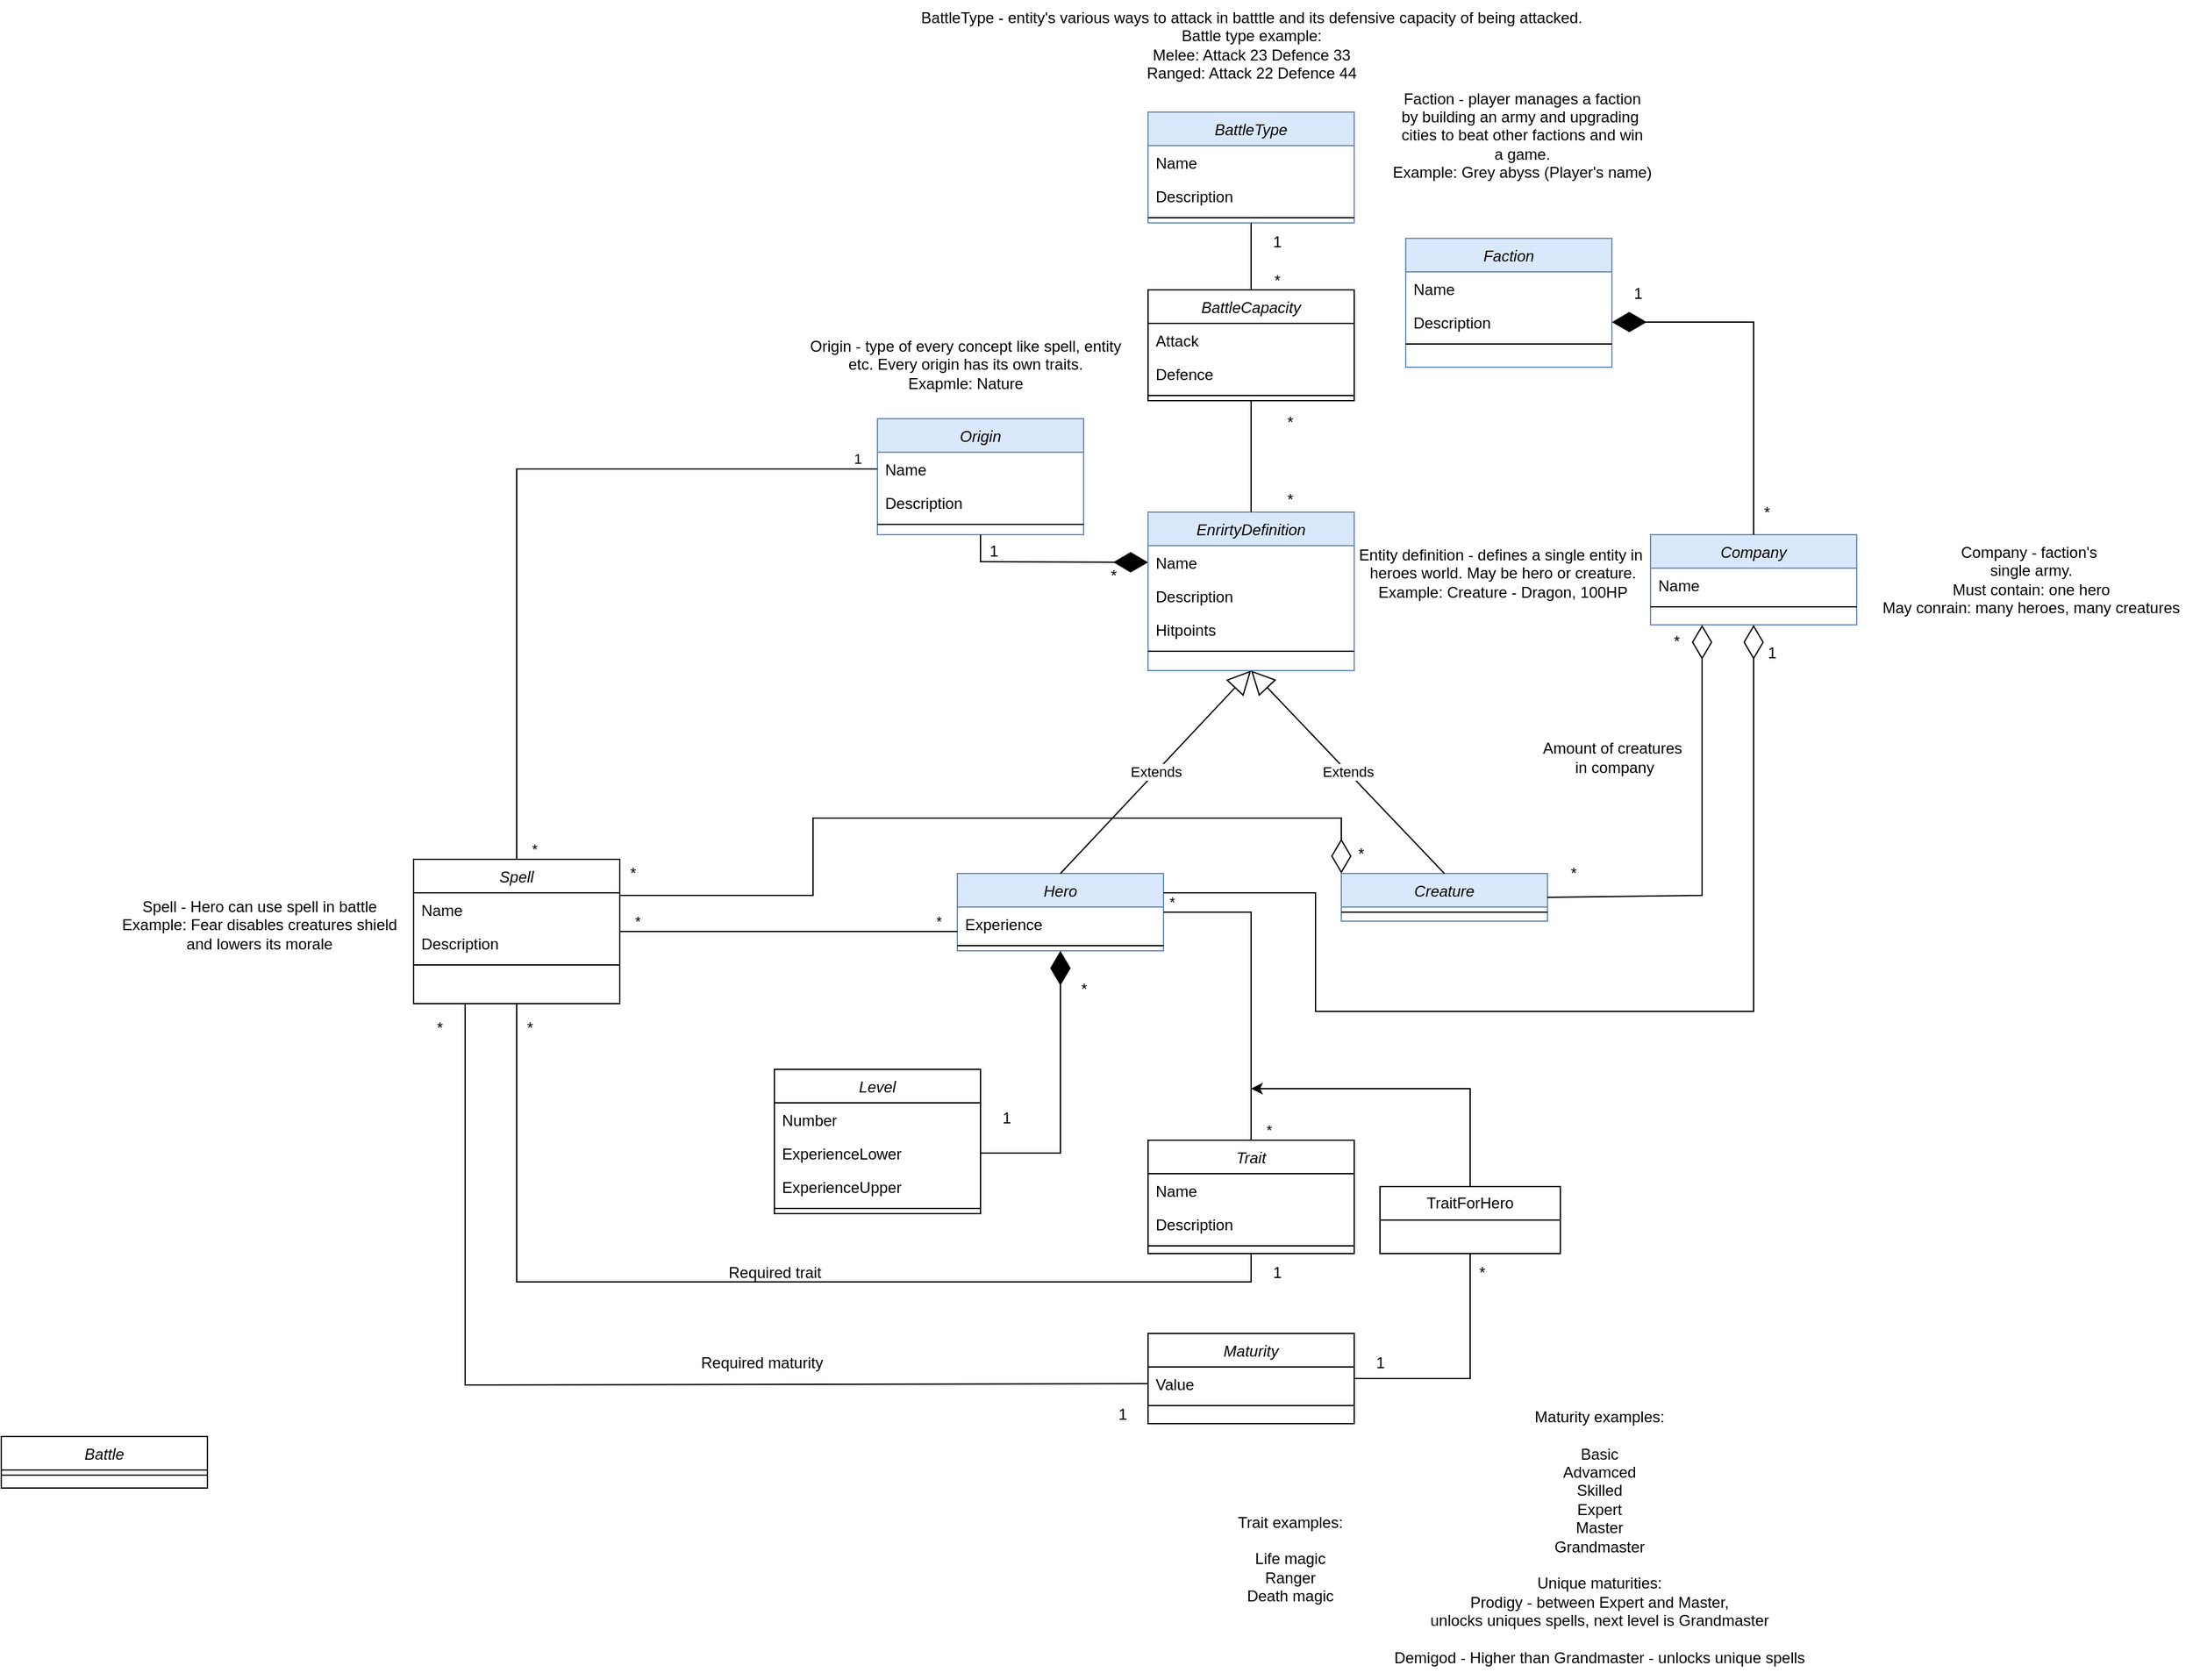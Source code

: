 <mxfile version="22.1.11" type="device">
  <diagram id="C5RBs43oDa-KdzZeNtuy" name="Page-1">
    <mxGraphModel dx="1863" dy="1775" grid="1" gridSize="10" guides="1" tooltips="1" connect="1" arrows="1" fold="1" page="1" pageScale="1" pageWidth="827" pageHeight="1169" math="0" shadow="0">
      <root>
        <mxCell id="WIyWlLk6GJQsqaUBKTNV-0" />
        <mxCell id="WIyWlLk6GJQsqaUBKTNV-1" parent="WIyWlLk6GJQsqaUBKTNV-0" />
        <mxCell id="zkfFHV4jXpPFQw0GAbJ--0" value="Hero" style="swimlane;fontStyle=2;align=center;verticalAlign=top;childLayout=stackLayout;horizontal=1;startSize=26;horizontalStack=0;resizeParent=1;resizeLast=0;collapsible=1;marginBottom=0;rounded=0;shadow=0;strokeWidth=1;fillColor=#dae8fc;strokeColor=#6c8ebf;" parent="WIyWlLk6GJQsqaUBKTNV-1" vertex="1">
          <mxGeometry x="-18" y="383" width="160" height="60" as="geometry">
            <mxRectangle x="230" y="140" width="160" height="26" as="alternateBounds" />
          </mxGeometry>
        </mxCell>
        <mxCell id="vecTZheeFBqY1uCL2uE2-42" value="Experience" style="text;align=left;verticalAlign=top;spacingLeft=4;spacingRight=4;overflow=hidden;rotatable=0;points=[[0,0.5],[1,0.5]];portConstraint=eastwest;" parent="zkfFHV4jXpPFQw0GAbJ--0" vertex="1">
          <mxGeometry y="26" width="160" height="26" as="geometry" />
        </mxCell>
        <mxCell id="zkfFHV4jXpPFQw0GAbJ--4" value="" style="line;html=1;strokeWidth=1;align=left;verticalAlign=middle;spacingTop=-1;spacingLeft=3;spacingRight=3;rotatable=0;labelPosition=right;points=[];portConstraint=eastwest;" parent="zkfFHV4jXpPFQw0GAbJ--0" vertex="1">
          <mxGeometry y="52" width="160" height="8" as="geometry" />
        </mxCell>
        <mxCell id="vecTZheeFBqY1uCL2uE2-2" value="Origin" style="swimlane;fontStyle=2;align=center;verticalAlign=top;childLayout=stackLayout;horizontal=1;startSize=26;horizontalStack=0;resizeParent=1;resizeLast=0;collapsible=1;marginBottom=0;rounded=0;shadow=0;strokeWidth=1;fillColor=#dae8fc;strokeColor=#6c8ebf;" parent="WIyWlLk6GJQsqaUBKTNV-1" vertex="1">
          <mxGeometry x="-80" y="30" width="160" height="90" as="geometry">
            <mxRectangle x="230" y="140" width="160" height="26" as="alternateBounds" />
          </mxGeometry>
        </mxCell>
        <mxCell id="vecTZheeFBqY1uCL2uE2-3" value="Name" style="text;align=left;verticalAlign=top;spacingLeft=4;spacingRight=4;overflow=hidden;rotatable=0;points=[[0,0.5],[1,0.5]];portConstraint=eastwest;" parent="vecTZheeFBqY1uCL2uE2-2" vertex="1">
          <mxGeometry y="26" width="160" height="26" as="geometry" />
        </mxCell>
        <mxCell id="vecTZheeFBqY1uCL2uE2-4" value="Description" style="text;align=left;verticalAlign=top;spacingLeft=4;spacingRight=4;overflow=hidden;rotatable=0;points=[[0,0.5],[1,0.5]];portConstraint=eastwest;rounded=0;shadow=0;html=0;" parent="vecTZheeFBqY1uCL2uE2-2" vertex="1">
          <mxGeometry y="52" width="160" height="26" as="geometry" />
        </mxCell>
        <mxCell id="vecTZheeFBqY1uCL2uE2-8" value="" style="line;html=1;strokeWidth=1;align=left;verticalAlign=middle;spacingTop=-1;spacingLeft=3;spacingRight=3;rotatable=0;labelPosition=right;points=[];portConstraint=eastwest;" parent="vecTZheeFBqY1uCL2uE2-2" vertex="1">
          <mxGeometry y="78" width="160" height="8" as="geometry" />
        </mxCell>
        <mxCell id="vecTZheeFBqY1uCL2uE2-9" value="" style="endArrow=diamondThin;endFill=1;endSize=24;html=1;rounded=0;exitX=0.5;exitY=1;exitDx=0;exitDy=0;entryX=0;entryY=0.5;entryDx=0;entryDy=0;" parent="WIyWlLk6GJQsqaUBKTNV-1" source="vecTZheeFBqY1uCL2uE2-2" target="vecTZheeFBqY1uCL2uE2-102" edge="1">
          <mxGeometry width="160" relative="1" as="geometry">
            <mxPoint x="330" y="350" as="sourcePoint" />
            <mxPoint x="70" y="141" as="targetPoint" />
            <Array as="points">
              <mxPoint y="141" />
            </Array>
          </mxGeometry>
        </mxCell>
        <mxCell id="vecTZheeFBqY1uCL2uE2-10" value="1" style="text;html=1;align=center;verticalAlign=middle;resizable=0;points=[];autosize=1;strokeColor=none;fillColor=none;" parent="WIyWlLk6GJQsqaUBKTNV-1" vertex="1">
          <mxGeometry x="-5" y="118" width="30" height="30" as="geometry" />
        </mxCell>
        <mxCell id="vecTZheeFBqY1uCL2uE2-11" value="*" style="text;html=1;align=center;verticalAlign=middle;resizable=0;points=[];autosize=1;strokeColor=none;fillColor=none;" parent="WIyWlLk6GJQsqaUBKTNV-1" vertex="1">
          <mxGeometry x="88" y="137" width="30" height="30" as="geometry" />
        </mxCell>
        <mxCell id="vecTZheeFBqY1uCL2uE2-19" value="Creature" style="swimlane;fontStyle=2;align=center;verticalAlign=top;childLayout=stackLayout;horizontal=1;startSize=26;horizontalStack=0;resizeParent=1;resizeLast=0;collapsible=1;marginBottom=0;rounded=0;shadow=0;strokeWidth=1;fillColor=#dae8fc;strokeColor=#6c8ebf;" parent="WIyWlLk6GJQsqaUBKTNV-1" vertex="1">
          <mxGeometry x="280" y="383" width="160" height="37" as="geometry">
            <mxRectangle x="230" y="140" width="160" height="26" as="alternateBounds" />
          </mxGeometry>
        </mxCell>
        <mxCell id="vecTZheeFBqY1uCL2uE2-20" value="" style="line;html=1;strokeWidth=1;align=left;verticalAlign=middle;spacingTop=-1;spacingLeft=3;spacingRight=3;rotatable=0;labelPosition=right;points=[];portConstraint=eastwest;" parent="vecTZheeFBqY1uCL2uE2-19" vertex="1">
          <mxGeometry y="26" width="160" height="8" as="geometry" />
        </mxCell>
        <mxCell id="vecTZheeFBqY1uCL2uE2-26" value="Spell" style="swimlane;fontStyle=2;align=center;verticalAlign=top;childLayout=stackLayout;horizontal=1;startSize=26;horizontalStack=0;resizeParent=1;resizeLast=0;collapsible=1;marginBottom=0;rounded=0;shadow=0;strokeWidth=1;" parent="WIyWlLk6GJQsqaUBKTNV-1" vertex="1">
          <mxGeometry x="-440" y="372" width="160" height="112" as="geometry">
            <mxRectangle x="230" y="140" width="160" height="26" as="alternateBounds" />
          </mxGeometry>
        </mxCell>
        <mxCell id="vecTZheeFBqY1uCL2uE2-27" value="Name" style="text;align=left;verticalAlign=top;spacingLeft=4;spacingRight=4;overflow=hidden;rotatable=0;points=[[0,0.5],[1,0.5]];portConstraint=eastwest;" parent="vecTZheeFBqY1uCL2uE2-26" vertex="1">
          <mxGeometry y="26" width="160" height="26" as="geometry" />
        </mxCell>
        <mxCell id="vecTZheeFBqY1uCL2uE2-28" value="Description" style="text;align=left;verticalAlign=top;spacingLeft=4;spacingRight=4;overflow=hidden;rotatable=0;points=[[0,0.5],[1,0.5]];portConstraint=eastwest;rounded=0;shadow=0;html=0;" parent="vecTZheeFBqY1uCL2uE2-26" vertex="1">
          <mxGeometry y="52" width="160" height="26" as="geometry" />
        </mxCell>
        <mxCell id="vecTZheeFBqY1uCL2uE2-29" value="" style="line;html=1;strokeWidth=1;align=left;verticalAlign=middle;spacingTop=-1;spacingLeft=3;spacingRight=3;rotatable=0;labelPosition=right;points=[];portConstraint=eastwest;" parent="vecTZheeFBqY1uCL2uE2-26" vertex="1">
          <mxGeometry y="78" width="160" height="8" as="geometry" />
        </mxCell>
        <mxCell id="vecTZheeFBqY1uCL2uE2-30" value="" style="endArrow=none;html=1;edgeStyle=orthogonalEdgeStyle;rounded=0;exitX=1;exitY=0.5;exitDx=0;exitDy=0;entryX=0;entryY=0.75;entryDx=0;entryDy=0;" parent="WIyWlLk6GJQsqaUBKTNV-1" source="vecTZheeFBqY1uCL2uE2-26" target="zkfFHV4jXpPFQw0GAbJ--0" edge="1">
          <mxGeometry relative="1" as="geometry">
            <mxPoint x="-70" y="380" as="sourcePoint" />
            <mxPoint x="90" y="380" as="targetPoint" />
          </mxGeometry>
        </mxCell>
        <mxCell id="vecTZheeFBqY1uCL2uE2-31" value="*" style="edgeLabel;resizable=0;html=1;align=left;verticalAlign=bottom;" parent="vecTZheeFBqY1uCL2uE2-30" connectable="0" vertex="1">
          <mxGeometry x="-1" relative="1" as="geometry">
            <mxPoint x="10" as="offset" />
          </mxGeometry>
        </mxCell>
        <mxCell id="vecTZheeFBqY1uCL2uE2-32" value="*" style="edgeLabel;resizable=0;html=1;align=right;verticalAlign=bottom;" parent="vecTZheeFBqY1uCL2uE2-30" connectable="0" vertex="1">
          <mxGeometry x="1" relative="1" as="geometry">
            <mxPoint x="-12" as="offset" />
          </mxGeometry>
        </mxCell>
        <mxCell id="vecTZheeFBqY1uCL2uE2-33" value="Level" style="swimlane;fontStyle=2;align=center;verticalAlign=top;childLayout=stackLayout;horizontal=1;startSize=26;horizontalStack=0;resizeParent=1;resizeLast=0;collapsible=1;marginBottom=0;rounded=0;shadow=0;strokeWidth=1;" parent="WIyWlLk6GJQsqaUBKTNV-1" vertex="1">
          <mxGeometry x="-160" y="535" width="160" height="112" as="geometry">
            <mxRectangle x="230" y="140" width="160" height="26" as="alternateBounds" />
          </mxGeometry>
        </mxCell>
        <mxCell id="vecTZheeFBqY1uCL2uE2-34" value="Number" style="text;align=left;verticalAlign=top;spacingLeft=4;spacingRight=4;overflow=hidden;rotatable=0;points=[[0,0.5],[1,0.5]];portConstraint=eastwest;" parent="vecTZheeFBqY1uCL2uE2-33" vertex="1">
          <mxGeometry y="26" width="160" height="26" as="geometry" />
        </mxCell>
        <mxCell id="vecTZheeFBqY1uCL2uE2-35" value="ExperienceLower" style="text;align=left;verticalAlign=top;spacingLeft=4;spacingRight=4;overflow=hidden;rotatable=0;points=[[0,0.5],[1,0.5]];portConstraint=eastwest;rounded=0;shadow=0;html=0;" parent="vecTZheeFBqY1uCL2uE2-33" vertex="1">
          <mxGeometry y="52" width="160" height="26" as="geometry" />
        </mxCell>
        <mxCell id="vecTZheeFBqY1uCL2uE2-44" value="ExperienceUpper" style="text;align=left;verticalAlign=top;spacingLeft=4;spacingRight=4;overflow=hidden;rotatable=0;points=[[0,0.5],[1,0.5]];portConstraint=eastwest;rounded=0;shadow=0;html=0;" parent="vecTZheeFBqY1uCL2uE2-33" vertex="1">
          <mxGeometry y="78" width="160" height="26" as="geometry" />
        </mxCell>
        <mxCell id="vecTZheeFBqY1uCL2uE2-36" value="" style="line;html=1;strokeWidth=1;align=left;verticalAlign=middle;spacingTop=-1;spacingLeft=3;spacingRight=3;rotatable=0;labelPosition=right;points=[];portConstraint=eastwest;" parent="vecTZheeFBqY1uCL2uE2-33" vertex="1">
          <mxGeometry y="104" width="160" height="8" as="geometry" />
        </mxCell>
        <mxCell id="vecTZheeFBqY1uCL2uE2-46" value="" style="endArrow=diamondThin;endFill=1;endSize=24;html=1;rounded=0;exitX=1;exitY=0.5;exitDx=0;exitDy=0;entryX=0.5;entryY=1;entryDx=0;entryDy=0;" parent="WIyWlLk6GJQsqaUBKTNV-1" source="vecTZheeFBqY1uCL2uE2-35" target="zkfFHV4jXpPFQw0GAbJ--0" edge="1">
          <mxGeometry width="160" relative="1" as="geometry">
            <mxPoint x="60" y="440" as="sourcePoint" />
            <mxPoint x="220" y="440" as="targetPoint" />
            <Array as="points">
              <mxPoint x="62" y="600" />
            </Array>
          </mxGeometry>
        </mxCell>
        <mxCell id="vecTZheeFBqY1uCL2uE2-47" value="1" style="text;html=1;align=center;verticalAlign=middle;resizable=0;points=[];autosize=1;strokeColor=none;fillColor=none;" parent="WIyWlLk6GJQsqaUBKTNV-1" vertex="1">
          <mxGeometry x="5" y="558" width="30" height="30" as="geometry" />
        </mxCell>
        <mxCell id="vecTZheeFBqY1uCL2uE2-48" value="*" style="text;html=1;align=center;verticalAlign=middle;resizable=0;points=[];autosize=1;strokeColor=none;fillColor=none;" parent="WIyWlLk6GJQsqaUBKTNV-1" vertex="1">
          <mxGeometry x="65" y="458" width="30" height="30" as="geometry" />
        </mxCell>
        <mxCell id="vecTZheeFBqY1uCL2uE2-49" value="Trait" style="swimlane;fontStyle=2;align=center;verticalAlign=top;childLayout=stackLayout;horizontal=1;startSize=26;horizontalStack=0;resizeParent=1;resizeLast=0;collapsible=1;marginBottom=0;rounded=0;shadow=0;strokeWidth=1;" parent="WIyWlLk6GJQsqaUBKTNV-1" vertex="1">
          <mxGeometry x="130" y="590" width="160" height="88" as="geometry">
            <mxRectangle x="230" y="140" width="160" height="26" as="alternateBounds" />
          </mxGeometry>
        </mxCell>
        <mxCell id="vecTZheeFBqY1uCL2uE2-50" value="Name" style="text;align=left;verticalAlign=top;spacingLeft=4;spacingRight=4;overflow=hidden;rotatable=0;points=[[0,0.5],[1,0.5]];portConstraint=eastwest;" parent="vecTZheeFBqY1uCL2uE2-49" vertex="1">
          <mxGeometry y="26" width="160" height="26" as="geometry" />
        </mxCell>
        <mxCell id="vecTZheeFBqY1uCL2uE2-51" value="Description" style="text;align=left;verticalAlign=top;spacingLeft=4;spacingRight=4;overflow=hidden;rotatable=0;points=[[0,0.5],[1,0.5]];portConstraint=eastwest;rounded=0;shadow=0;html=0;" parent="vecTZheeFBqY1uCL2uE2-49" vertex="1">
          <mxGeometry y="52" width="160" height="26" as="geometry" />
        </mxCell>
        <mxCell id="vecTZheeFBqY1uCL2uE2-52" value="" style="line;html=1;strokeWidth=1;align=left;verticalAlign=middle;spacingTop=-1;spacingLeft=3;spacingRight=3;rotatable=0;labelPosition=right;points=[];portConstraint=eastwest;" parent="vecTZheeFBqY1uCL2uE2-49" vertex="1">
          <mxGeometry y="78" width="160" height="8" as="geometry" />
        </mxCell>
        <mxCell id="vecTZheeFBqY1uCL2uE2-53" value="" style="endArrow=none;html=1;edgeStyle=orthogonalEdgeStyle;rounded=0;exitX=0.5;exitY=0;exitDx=0;exitDy=0;entryX=1;entryY=0.5;entryDx=0;entryDy=0;" parent="WIyWlLk6GJQsqaUBKTNV-1" source="vecTZheeFBqY1uCL2uE2-49" target="zkfFHV4jXpPFQw0GAbJ--0" edge="1">
          <mxGeometry relative="1" as="geometry">
            <mxPoint x="-270" y="427" as="sourcePoint" />
            <mxPoint x="-8" y="435" as="targetPoint" />
          </mxGeometry>
        </mxCell>
        <mxCell id="vecTZheeFBqY1uCL2uE2-54" value="*" style="edgeLabel;resizable=0;html=1;align=left;verticalAlign=bottom;" parent="vecTZheeFBqY1uCL2uE2-53" connectable="0" vertex="1">
          <mxGeometry x="-1" relative="1" as="geometry">
            <mxPoint x="10" as="offset" />
          </mxGeometry>
        </mxCell>
        <mxCell id="vecTZheeFBqY1uCL2uE2-55" value="*" style="edgeLabel;resizable=0;html=1;align=right;verticalAlign=bottom;" parent="vecTZheeFBqY1uCL2uE2-53" connectable="0" vertex="1">
          <mxGeometry x="1" relative="1" as="geometry">
            <mxPoint x="9" as="offset" />
          </mxGeometry>
        </mxCell>
        <mxCell id="vecTZheeFBqY1uCL2uE2-60" style="edgeStyle=orthogonalEdgeStyle;rounded=0;orthogonalLoop=1;jettySize=auto;html=1;" parent="WIyWlLk6GJQsqaUBKTNV-1" source="vecTZheeFBqY1uCL2uE2-56" edge="1">
          <mxGeometry relative="1" as="geometry">
            <mxPoint x="210" y="550" as="targetPoint" />
            <Array as="points">
              <mxPoint x="380" y="550" />
              <mxPoint x="210" y="550" />
            </Array>
          </mxGeometry>
        </mxCell>
        <mxCell id="vecTZheeFBqY1uCL2uE2-56" value="TraitForHero" style="swimlane;fontStyle=0;childLayout=stackLayout;horizontal=1;startSize=26;fillColor=none;horizontalStack=0;resizeParent=1;resizeParentMax=0;resizeLast=0;collapsible=1;marginBottom=0;whiteSpace=wrap;html=1;" parent="WIyWlLk6GJQsqaUBKTNV-1" vertex="1">
          <mxGeometry x="310" y="626" width="140" height="52" as="geometry" />
        </mxCell>
        <mxCell id="vecTZheeFBqY1uCL2uE2-66" value="" style="endArrow=none;html=1;edgeStyle=orthogonalEdgeStyle;rounded=0;exitX=0.5;exitY=0;exitDx=0;exitDy=0;entryX=0;entryY=0.5;entryDx=0;entryDy=0;" parent="WIyWlLk6GJQsqaUBKTNV-1" source="vecTZheeFBqY1uCL2uE2-26" target="vecTZheeFBqY1uCL2uE2-3" edge="1">
          <mxGeometry relative="1" as="geometry">
            <mxPoint x="-270" y="427" as="sourcePoint" />
            <mxPoint x="-8" y="427" as="targetPoint" />
          </mxGeometry>
        </mxCell>
        <mxCell id="vecTZheeFBqY1uCL2uE2-67" value="*" style="edgeLabel;resizable=0;html=1;align=left;verticalAlign=bottom;" parent="vecTZheeFBqY1uCL2uE2-66" connectable="0" vertex="1">
          <mxGeometry x="-1" relative="1" as="geometry">
            <mxPoint x="10" as="offset" />
          </mxGeometry>
        </mxCell>
        <mxCell id="vecTZheeFBqY1uCL2uE2-68" value="1" style="edgeLabel;resizable=0;html=1;align=right;verticalAlign=bottom;" parent="vecTZheeFBqY1uCL2uE2-66" connectable="0" vertex="1">
          <mxGeometry x="1" relative="1" as="geometry">
            <mxPoint x="-12" as="offset" />
          </mxGeometry>
        </mxCell>
        <mxCell id="vecTZheeFBqY1uCL2uE2-69" value="Battle" style="swimlane;fontStyle=2;align=center;verticalAlign=top;childLayout=stackLayout;horizontal=1;startSize=26;horizontalStack=0;resizeParent=1;resizeLast=0;collapsible=1;marginBottom=0;rounded=0;shadow=0;strokeWidth=1;" parent="WIyWlLk6GJQsqaUBKTNV-1" vertex="1">
          <mxGeometry x="-760" y="820" width="160" height="40" as="geometry">
            <mxRectangle x="230" y="140" width="160" height="26" as="alternateBounds" />
          </mxGeometry>
        </mxCell>
        <mxCell id="vecTZheeFBqY1uCL2uE2-75" value="" style="line;html=1;strokeWidth=1;align=left;verticalAlign=middle;spacingTop=-1;spacingLeft=3;spacingRight=3;rotatable=0;labelPosition=right;points=[];portConstraint=eastwest;" parent="vecTZheeFBqY1uCL2uE2-69" vertex="1">
          <mxGeometry y="26" width="160" height="8" as="geometry" />
        </mxCell>
        <mxCell id="vecTZheeFBqY1uCL2uE2-76" value="Company" style="swimlane;fontStyle=2;align=center;verticalAlign=top;childLayout=stackLayout;horizontal=1;startSize=26;horizontalStack=0;resizeParent=1;resizeLast=0;collapsible=1;marginBottom=0;rounded=0;shadow=0;strokeWidth=1;fillColor=#dae8fc;strokeColor=#6c8ebf;" parent="WIyWlLk6GJQsqaUBKTNV-1" vertex="1">
          <mxGeometry x="520" y="120" width="160" height="70" as="geometry">
            <mxRectangle x="230" y="140" width="160" height="26" as="alternateBounds" />
          </mxGeometry>
        </mxCell>
        <mxCell id="vecTZheeFBqY1uCL2uE2-77" value="Name" style="text;align=left;verticalAlign=top;spacingLeft=4;spacingRight=4;overflow=hidden;rotatable=0;points=[[0,0.5],[1,0.5]];portConstraint=eastwest;" parent="vecTZheeFBqY1uCL2uE2-76" vertex="1">
          <mxGeometry y="26" width="160" height="26" as="geometry" />
        </mxCell>
        <mxCell id="vecTZheeFBqY1uCL2uE2-82" value="" style="line;html=1;strokeWidth=1;align=left;verticalAlign=middle;spacingTop=-1;spacingLeft=3;spacingRight=3;rotatable=0;labelPosition=right;points=[];portConstraint=eastwest;" parent="vecTZheeFBqY1uCL2uE2-76" vertex="1">
          <mxGeometry y="52" width="160" height="8" as="geometry" />
        </mxCell>
        <mxCell id="vecTZheeFBqY1uCL2uE2-84" value="Faction" style="swimlane;fontStyle=2;align=center;verticalAlign=top;childLayout=stackLayout;horizontal=1;startSize=26;horizontalStack=0;resizeParent=1;resizeLast=0;collapsible=1;marginBottom=0;rounded=0;shadow=0;strokeWidth=1;fillColor=#dae8fc;strokeColor=#6c8ebf;" parent="WIyWlLk6GJQsqaUBKTNV-1" vertex="1">
          <mxGeometry x="330" y="-110" width="160" height="100" as="geometry">
            <mxRectangle x="230" y="140" width="160" height="26" as="alternateBounds" />
          </mxGeometry>
        </mxCell>
        <mxCell id="vecTZheeFBqY1uCL2uE2-85" value="Name" style="text;align=left;verticalAlign=top;spacingLeft=4;spacingRight=4;overflow=hidden;rotatable=0;points=[[0,0.5],[1,0.5]];portConstraint=eastwest;" parent="vecTZheeFBqY1uCL2uE2-84" vertex="1">
          <mxGeometry y="26" width="160" height="26" as="geometry" />
        </mxCell>
        <mxCell id="vecTZheeFBqY1uCL2uE2-86" value="Description" style="text;align=left;verticalAlign=top;spacingLeft=4;spacingRight=4;overflow=hidden;rotatable=0;points=[[0,0.5],[1,0.5]];portConstraint=eastwest;rounded=0;shadow=0;html=0;" parent="vecTZheeFBqY1uCL2uE2-84" vertex="1">
          <mxGeometry y="52" width="160" height="26" as="geometry" />
        </mxCell>
        <mxCell id="vecTZheeFBqY1uCL2uE2-90" value="" style="line;html=1;strokeWidth=1;align=left;verticalAlign=middle;spacingTop=-1;spacingLeft=3;spacingRight=3;rotatable=0;labelPosition=right;points=[];portConstraint=eastwest;" parent="vecTZheeFBqY1uCL2uE2-84" vertex="1">
          <mxGeometry y="78" width="160" height="8" as="geometry" />
        </mxCell>
        <mxCell id="vecTZheeFBqY1uCL2uE2-91" value="" style="endArrow=diamondThin;endFill=1;endSize=24;html=1;rounded=0;entryX=1;entryY=0.5;entryDx=0;entryDy=0;exitX=0.5;exitY=0;exitDx=0;exitDy=0;" parent="WIyWlLk6GJQsqaUBKTNV-1" source="vecTZheeFBqY1uCL2uE2-76" target="vecTZheeFBqY1uCL2uE2-86" edge="1">
          <mxGeometry width="160" relative="1" as="geometry">
            <mxPoint x="60" y="150" as="sourcePoint" />
            <mxPoint x="220" y="150" as="targetPoint" />
            <Array as="points">
              <mxPoint x="600" y="-45" />
            </Array>
          </mxGeometry>
        </mxCell>
        <mxCell id="vecTZheeFBqY1uCL2uE2-92" value="1" style="text;html=1;align=center;verticalAlign=middle;resizable=0;points=[];autosize=1;strokeColor=none;fillColor=none;" parent="WIyWlLk6GJQsqaUBKTNV-1" vertex="1">
          <mxGeometry x="495" y="-82" width="30" height="30" as="geometry" />
        </mxCell>
        <mxCell id="vecTZheeFBqY1uCL2uE2-93" value="*" style="text;html=1;align=center;verticalAlign=middle;resizable=0;points=[];autosize=1;strokeColor=none;fillColor=none;" parent="WIyWlLk6GJQsqaUBKTNV-1" vertex="1">
          <mxGeometry x="595" y="88" width="30" height="30" as="geometry" />
        </mxCell>
        <mxCell id="vecTZheeFBqY1uCL2uE2-101" value="EnrirtyDefinition" style="swimlane;fontStyle=2;align=center;verticalAlign=top;childLayout=stackLayout;horizontal=1;startSize=26;horizontalStack=0;resizeParent=1;resizeLast=0;collapsible=1;marginBottom=0;rounded=0;shadow=0;strokeWidth=1;fillColor=#dae8fc;strokeColor=#6c8ebf;" parent="WIyWlLk6GJQsqaUBKTNV-1" vertex="1">
          <mxGeometry x="130" y="102.5" width="160" height="123" as="geometry">
            <mxRectangle x="230" y="140" width="160" height="26" as="alternateBounds" />
          </mxGeometry>
        </mxCell>
        <mxCell id="vecTZheeFBqY1uCL2uE2-102" value="Name" style="text;align=left;verticalAlign=top;spacingLeft=4;spacingRight=4;overflow=hidden;rotatable=0;points=[[0,0.5],[1,0.5]];portConstraint=eastwest;" parent="vecTZheeFBqY1uCL2uE2-101" vertex="1">
          <mxGeometry y="26" width="160" height="26" as="geometry" />
        </mxCell>
        <mxCell id="vecTZheeFBqY1uCL2uE2-103" value="Description" style="text;align=left;verticalAlign=top;spacingLeft=4;spacingRight=4;overflow=hidden;rotatable=0;points=[[0,0.5],[1,0.5]];portConstraint=eastwest;rounded=0;shadow=0;html=0;" parent="vecTZheeFBqY1uCL2uE2-101" vertex="1">
          <mxGeometry y="52" width="160" height="26" as="geometry" />
        </mxCell>
        <mxCell id="vecTZheeFBqY1uCL2uE2-104" value="Hitpoints" style="text;align=left;verticalAlign=top;spacingLeft=4;spacingRight=4;overflow=hidden;rotatable=0;points=[[0,0.5],[1,0.5]];portConstraint=eastwest;rounded=0;shadow=0;html=0;" parent="vecTZheeFBqY1uCL2uE2-101" vertex="1">
          <mxGeometry y="78" width="160" height="26" as="geometry" />
        </mxCell>
        <mxCell id="vecTZheeFBqY1uCL2uE2-107" value="" style="line;html=1;strokeWidth=1;align=left;verticalAlign=middle;spacingTop=-1;spacingLeft=3;spacingRight=3;rotatable=0;labelPosition=right;points=[];portConstraint=eastwest;" parent="vecTZheeFBqY1uCL2uE2-101" vertex="1">
          <mxGeometry y="104" width="160" height="8" as="geometry" />
        </mxCell>
        <mxCell id="AzMFOaTOhY5_pkKIo_Hp-3" value="" style="endArrow=none;html=1;rounded=0;exitX=0.5;exitY=1;exitDx=0;exitDy=0;entryX=0.5;entryY=1;entryDx=0;entryDy=0;" parent="WIyWlLk6GJQsqaUBKTNV-1" source="vecTZheeFBqY1uCL2uE2-26" target="vecTZheeFBqY1uCL2uE2-49" edge="1">
          <mxGeometry width="50" height="50" relative="1" as="geometry">
            <mxPoint x="-150" y="640" as="sourcePoint" />
            <mxPoint x="-100" y="590" as="targetPoint" />
            <Array as="points">
              <mxPoint x="-360" y="700" />
              <mxPoint x="210" y="700" />
            </Array>
          </mxGeometry>
        </mxCell>
        <mxCell id="AzMFOaTOhY5_pkKIo_Hp-4" value="*" style="text;html=1;align=center;verticalAlign=middle;resizable=0;points=[];autosize=1;strokeColor=none;fillColor=none;" parent="WIyWlLk6GJQsqaUBKTNV-1" vertex="1">
          <mxGeometry x="-365" y="488" width="30" height="30" as="geometry" />
        </mxCell>
        <mxCell id="AzMFOaTOhY5_pkKIo_Hp-5" value="1" style="text;html=1;align=center;verticalAlign=middle;resizable=0;points=[];autosize=1;strokeColor=none;fillColor=none;" parent="WIyWlLk6GJQsqaUBKTNV-1" vertex="1">
          <mxGeometry x="215" y="678" width="30" height="30" as="geometry" />
        </mxCell>
        <mxCell id="AzMFOaTOhY5_pkKIo_Hp-6" value="Required trait" style="text;html=1;align=center;verticalAlign=middle;resizable=0;points=[];autosize=1;strokeColor=none;fillColor=none;" parent="WIyWlLk6GJQsqaUBKTNV-1" vertex="1">
          <mxGeometry x="-210" y="678" width="100" height="30" as="geometry" />
        </mxCell>
        <mxCell id="AzMFOaTOhY5_pkKIo_Hp-11" value="Maturity" style="swimlane;fontStyle=2;align=center;verticalAlign=top;childLayout=stackLayout;horizontal=1;startSize=26;horizontalStack=0;resizeParent=1;resizeLast=0;collapsible=1;marginBottom=0;rounded=0;shadow=0;strokeWidth=1;" parent="WIyWlLk6GJQsqaUBKTNV-1" vertex="1">
          <mxGeometry x="130" y="740" width="160" height="70" as="geometry">
            <mxRectangle x="230" y="140" width="160" height="26" as="alternateBounds" />
          </mxGeometry>
        </mxCell>
        <mxCell id="AzMFOaTOhY5_pkKIo_Hp-12" value="Value" style="text;align=left;verticalAlign=top;spacingLeft=4;spacingRight=4;overflow=hidden;rotatable=0;points=[[0,0.5],[1,0.5]];portConstraint=eastwest;" parent="AzMFOaTOhY5_pkKIo_Hp-11" vertex="1">
          <mxGeometry y="26" width="160" height="26" as="geometry" />
        </mxCell>
        <mxCell id="AzMFOaTOhY5_pkKIo_Hp-14" value="" style="line;html=1;strokeWidth=1;align=left;verticalAlign=middle;spacingTop=-1;spacingLeft=3;spacingRight=3;rotatable=0;labelPosition=right;points=[];portConstraint=eastwest;" parent="AzMFOaTOhY5_pkKIo_Hp-11" vertex="1">
          <mxGeometry y="52" width="160" height="8" as="geometry" />
        </mxCell>
        <mxCell id="AzMFOaTOhY5_pkKIo_Hp-15" value="" style="endArrow=none;html=1;rounded=0;exitX=0.25;exitY=1;exitDx=0;exitDy=0;entryX=0;entryY=0.5;entryDx=0;entryDy=0;" parent="WIyWlLk6GJQsqaUBKTNV-1" source="vecTZheeFBqY1uCL2uE2-26" target="AzMFOaTOhY5_pkKIo_Hp-12" edge="1">
          <mxGeometry width="50" height="50" relative="1" as="geometry">
            <mxPoint x="-350" y="494" as="sourcePoint" />
            <mxPoint x="220" y="688" as="targetPoint" />
            <Array as="points">
              <mxPoint x="-400" y="740" />
              <mxPoint x="-400" y="780" />
            </Array>
          </mxGeometry>
        </mxCell>
        <mxCell id="AzMFOaTOhY5_pkKIo_Hp-16" value="" style="endArrow=none;html=1;rounded=0;exitX=1;exitY=0.5;exitDx=0;exitDy=0;entryX=0.5;entryY=1;entryDx=0;entryDy=0;" parent="WIyWlLk6GJQsqaUBKTNV-1" source="AzMFOaTOhY5_pkKIo_Hp-11" target="vecTZheeFBqY1uCL2uE2-56" edge="1">
          <mxGeometry width="50" height="50" relative="1" as="geometry">
            <mxPoint x="-150" y="610" as="sourcePoint" />
            <mxPoint x="-100" y="560" as="targetPoint" />
            <Array as="points">
              <mxPoint x="380" y="775" />
            </Array>
          </mxGeometry>
        </mxCell>
        <mxCell id="AzMFOaTOhY5_pkKIo_Hp-17" value="*" style="text;html=1;align=center;verticalAlign=middle;resizable=0;points=[];autosize=1;strokeColor=none;fillColor=none;" parent="WIyWlLk6GJQsqaUBKTNV-1" vertex="1">
          <mxGeometry x="374" y="678" width="30" height="30" as="geometry" />
        </mxCell>
        <mxCell id="AzMFOaTOhY5_pkKIo_Hp-18" value="1" style="text;html=1;align=center;verticalAlign=middle;resizable=0;points=[];autosize=1;strokeColor=none;fillColor=none;" parent="WIyWlLk6GJQsqaUBKTNV-1" vertex="1">
          <mxGeometry x="295" y="748" width="30" height="30" as="geometry" />
        </mxCell>
        <mxCell id="AzMFOaTOhY5_pkKIo_Hp-19" value="*" style="text;html=1;align=center;verticalAlign=middle;resizable=0;points=[];autosize=1;strokeColor=none;fillColor=none;" parent="WIyWlLk6GJQsqaUBKTNV-1" vertex="1">
          <mxGeometry x="-435" y="488" width="30" height="30" as="geometry" />
        </mxCell>
        <mxCell id="AzMFOaTOhY5_pkKIo_Hp-20" value="1" style="text;html=1;align=center;verticalAlign=middle;resizable=0;points=[];autosize=1;strokeColor=none;fillColor=none;" parent="WIyWlLk6GJQsqaUBKTNV-1" vertex="1">
          <mxGeometry x="95" y="788" width="30" height="30" as="geometry" />
        </mxCell>
        <mxCell id="AzMFOaTOhY5_pkKIo_Hp-21" value="Required maturity" style="text;html=1;align=center;verticalAlign=middle;resizable=0;points=[];autosize=1;strokeColor=none;fillColor=none;" parent="WIyWlLk6GJQsqaUBKTNV-1" vertex="1">
          <mxGeometry x="-230" y="748" width="120" height="30" as="geometry" />
        </mxCell>
        <mxCell id="AzMFOaTOhY5_pkKIo_Hp-22" value="BattleCapacity" style="swimlane;fontStyle=2;align=center;verticalAlign=top;childLayout=stackLayout;horizontal=1;startSize=26;horizontalStack=0;resizeParent=1;resizeLast=0;collapsible=1;marginBottom=0;rounded=0;shadow=0;strokeWidth=1;" parent="WIyWlLk6GJQsqaUBKTNV-1" vertex="1">
          <mxGeometry x="130" y="-70" width="160" height="86" as="geometry">
            <mxRectangle x="230" y="140" width="160" height="26" as="alternateBounds" />
          </mxGeometry>
        </mxCell>
        <mxCell id="vecTZheeFBqY1uCL2uE2-105" value="Attack" style="text;align=left;verticalAlign=top;spacingLeft=4;spacingRight=4;overflow=hidden;rotatable=0;points=[[0,0.5],[1,0.5]];portConstraint=eastwest;rounded=0;shadow=0;html=0;" parent="AzMFOaTOhY5_pkKIo_Hp-22" vertex="1">
          <mxGeometry y="26" width="160" height="26" as="geometry" />
        </mxCell>
        <mxCell id="vecTZheeFBqY1uCL2uE2-106" value="Defence" style="text;align=left;verticalAlign=top;spacingLeft=4;spacingRight=4;overflow=hidden;rotatable=0;points=[[0,0.5],[1,0.5]];portConstraint=eastwest;rounded=0;shadow=0;html=0;" parent="AzMFOaTOhY5_pkKIo_Hp-22" vertex="1">
          <mxGeometry y="52" width="160" height="26" as="geometry" />
        </mxCell>
        <mxCell id="AzMFOaTOhY5_pkKIo_Hp-28" value="" style="line;html=1;strokeWidth=1;align=left;verticalAlign=middle;spacingTop=-1;spacingLeft=3;spacingRight=3;rotatable=0;labelPosition=right;points=[];portConstraint=eastwest;" parent="AzMFOaTOhY5_pkKIo_Hp-22" vertex="1">
          <mxGeometry y="78" width="160" height="8" as="geometry" />
        </mxCell>
        <mxCell id="AzMFOaTOhY5_pkKIo_Hp-30" value="*" style="text;html=1;align=center;verticalAlign=middle;resizable=0;points=[];autosize=1;strokeColor=none;fillColor=none;" parent="WIyWlLk6GJQsqaUBKTNV-1" vertex="1">
          <mxGeometry x="225" y="78" width="30" height="30" as="geometry" />
        </mxCell>
        <mxCell id="AzMFOaTOhY5_pkKIo_Hp-31" value="*" style="text;html=1;align=center;verticalAlign=middle;resizable=0;points=[];autosize=1;strokeColor=none;fillColor=none;" parent="WIyWlLk6GJQsqaUBKTNV-1" vertex="1">
          <mxGeometry x="225" y="18" width="30" height="30" as="geometry" />
        </mxCell>
        <mxCell id="AzMFOaTOhY5_pkKIo_Hp-37" value="" style="endArrow=none;html=1;rounded=0;entryX=0.5;entryY=1;entryDx=0;entryDy=0;exitX=0.5;exitY=0;exitDx=0;exitDy=0;" parent="WIyWlLk6GJQsqaUBKTNV-1" source="vecTZheeFBqY1uCL2uE2-101" target="AzMFOaTOhY5_pkKIo_Hp-22" edge="1">
          <mxGeometry width="50" height="50" relative="1" as="geometry">
            <mxPoint x="100" y="70" as="sourcePoint" />
            <mxPoint x="150" y="20" as="targetPoint" />
          </mxGeometry>
        </mxCell>
        <mxCell id="AzMFOaTOhY5_pkKIo_Hp-40" value="BattleType" style="swimlane;fontStyle=2;align=center;verticalAlign=top;childLayout=stackLayout;horizontal=1;startSize=26;horizontalStack=0;resizeParent=1;resizeLast=0;collapsible=1;marginBottom=0;rounded=0;shadow=0;strokeWidth=1;fillColor=#dae8fc;strokeColor=#6c8ebf;" parent="WIyWlLk6GJQsqaUBKTNV-1" vertex="1">
          <mxGeometry x="130" y="-208" width="160" height="86" as="geometry">
            <mxRectangle x="230" y="140" width="160" height="26" as="alternateBounds" />
          </mxGeometry>
        </mxCell>
        <mxCell id="AzMFOaTOhY5_pkKIo_Hp-41" value="Name" style="text;align=left;verticalAlign=top;spacingLeft=4;spacingRight=4;overflow=hidden;rotatable=0;points=[[0,0.5],[1,0.5]];portConstraint=eastwest;rounded=0;shadow=0;html=0;" parent="AzMFOaTOhY5_pkKIo_Hp-40" vertex="1">
          <mxGeometry y="26" width="160" height="26" as="geometry" />
        </mxCell>
        <mxCell id="XUMehQ5eeDm0zn34Vior-0" value="Description" style="text;align=left;verticalAlign=top;spacingLeft=4;spacingRight=4;overflow=hidden;rotatable=0;points=[[0,0.5],[1,0.5]];portConstraint=eastwest;" parent="AzMFOaTOhY5_pkKIo_Hp-40" vertex="1">
          <mxGeometry y="52" width="160" height="26" as="geometry" />
        </mxCell>
        <mxCell id="AzMFOaTOhY5_pkKIo_Hp-43" value="" style="line;html=1;strokeWidth=1;align=left;verticalAlign=middle;spacingTop=-1;spacingLeft=3;spacingRight=3;rotatable=0;labelPosition=right;points=[];portConstraint=eastwest;" parent="AzMFOaTOhY5_pkKIo_Hp-40" vertex="1">
          <mxGeometry y="78" width="160" height="8" as="geometry" />
        </mxCell>
        <mxCell id="AzMFOaTOhY5_pkKIo_Hp-44" value="" style="endArrow=none;html=1;rounded=0;entryX=0.5;entryY=1;entryDx=0;entryDy=0;exitX=0.5;exitY=0;exitDx=0;exitDy=0;" parent="WIyWlLk6GJQsqaUBKTNV-1" source="AzMFOaTOhY5_pkKIo_Hp-22" target="AzMFOaTOhY5_pkKIo_Hp-40" edge="1">
          <mxGeometry width="50" height="50" relative="1" as="geometry">
            <mxPoint x="220" y="113" as="sourcePoint" />
            <mxPoint x="220" y="26" as="targetPoint" />
          </mxGeometry>
        </mxCell>
        <mxCell id="AzMFOaTOhY5_pkKIo_Hp-45" value="1" style="text;html=1;align=center;verticalAlign=middle;resizable=0;points=[];autosize=1;strokeColor=none;fillColor=none;" parent="WIyWlLk6GJQsqaUBKTNV-1" vertex="1">
          <mxGeometry x="215" y="-122" width="30" height="30" as="geometry" />
        </mxCell>
        <mxCell id="AzMFOaTOhY5_pkKIo_Hp-46" value="*" style="text;html=1;align=center;verticalAlign=middle;resizable=0;points=[];autosize=1;strokeColor=none;fillColor=none;" parent="WIyWlLk6GJQsqaUBKTNV-1" vertex="1">
          <mxGeometry x="215" y="-92" width="30" height="30" as="geometry" />
        </mxCell>
        <mxCell id="XUMehQ5eeDm0zn34Vior-8" value="" style="endArrow=diamondThin;endFill=0;endSize=24;html=1;rounded=0;entryX=0.5;entryY=1;entryDx=0;entryDy=0;exitX=1;exitY=0.25;exitDx=0;exitDy=0;" parent="WIyWlLk6GJQsqaUBKTNV-1" source="zkfFHV4jXpPFQw0GAbJ--0" target="vecTZheeFBqY1uCL2uE2-76" edge="1">
          <mxGeometry width="160" relative="1" as="geometry">
            <mxPoint x="450" y="408" as="sourcePoint" />
            <mxPoint x="570" y="200" as="targetPoint" />
            <Array as="points">
              <mxPoint x="260" y="398" />
              <mxPoint x="260" y="490" />
              <mxPoint x="600" y="490" />
            </Array>
          </mxGeometry>
        </mxCell>
        <mxCell id="XUMehQ5eeDm0zn34Vior-10" value="1" style="text;html=1;align=center;verticalAlign=middle;resizable=0;points=[];autosize=1;strokeColor=none;fillColor=none;" parent="WIyWlLk6GJQsqaUBKTNV-1" vertex="1">
          <mxGeometry x="599" y="197" width="30" height="30" as="geometry" />
        </mxCell>
        <mxCell id="BDBQy02r8_jcURlM66HQ-0" value="BattleType - entity&#39;s various ways to attack in batttle and its defensive capacity of being attacked.&lt;br&gt;Battle type example:&lt;br&gt;Melee: Attack 23 Defence 33&lt;br&gt;Ranged: Attack 22 Defence 44" style="text;html=1;align=center;verticalAlign=middle;resizable=0;points=[];autosize=1;strokeColor=none;fillColor=none;" vertex="1" parent="WIyWlLk6GJQsqaUBKTNV-1">
          <mxGeometry x="-60" y="-295" width="540" height="70" as="geometry" />
        </mxCell>
        <mxCell id="BDBQy02r8_jcURlM66HQ-1" value="Faction - player manages a faction&lt;br&gt;by building an army and upgrading&amp;nbsp;&lt;br&gt;cities to beat other factions and win&lt;br&gt;a game.&lt;br&gt;Example: Grey abyss (Player&#39;s name)" style="text;html=1;align=center;verticalAlign=middle;resizable=0;points=[];autosize=1;strokeColor=none;fillColor=none;" vertex="1" parent="WIyWlLk6GJQsqaUBKTNV-1">
          <mxGeometry x="310" y="-235" width="220" height="90" as="geometry" />
        </mxCell>
        <mxCell id="BDBQy02r8_jcURlM66HQ-3" value="Origin - type of every concept like spell, entity&lt;br&gt;etc. Every origin has its own traits.&lt;br&gt;Exapmle: Nature" style="text;html=1;align=center;verticalAlign=middle;resizable=0;points=[];autosize=1;strokeColor=none;fillColor=none;" vertex="1" parent="WIyWlLk6GJQsqaUBKTNV-1">
          <mxGeometry x="-142" y="-42" width="260" height="60" as="geometry" />
        </mxCell>
        <mxCell id="BDBQy02r8_jcURlM66HQ-4" value="Extends" style="endArrow=block;endSize=16;endFill=0;html=1;rounded=0;exitX=0.5;exitY=0;exitDx=0;exitDy=0;entryX=0.5;entryY=1;entryDx=0;entryDy=0;" edge="1" parent="WIyWlLk6GJQsqaUBKTNV-1" source="zkfFHV4jXpPFQw0GAbJ--0" target="vecTZheeFBqY1uCL2uE2-101">
          <mxGeometry width="160" relative="1" as="geometry">
            <mxPoint x="170" y="300" as="sourcePoint" />
            <mxPoint x="330" y="300" as="targetPoint" />
          </mxGeometry>
        </mxCell>
        <mxCell id="BDBQy02r8_jcURlM66HQ-5" value="Extends" style="endArrow=block;endSize=16;endFill=0;html=1;rounded=0;exitX=0.5;exitY=0;exitDx=0;exitDy=0;entryX=0.5;entryY=1;entryDx=0;entryDy=0;" edge="1" parent="WIyWlLk6GJQsqaUBKTNV-1" source="vecTZheeFBqY1uCL2uE2-19" target="vecTZheeFBqY1uCL2uE2-101">
          <mxGeometry width="160" relative="1" as="geometry">
            <mxPoint x="72" y="393" as="sourcePoint" />
            <mxPoint x="230" y="300" as="targetPoint" />
          </mxGeometry>
        </mxCell>
        <mxCell id="BDBQy02r8_jcURlM66HQ-6" value="Company - faction&#39;s&amp;nbsp;&lt;br&gt;single army.&lt;br&gt;Must contain: one hero&lt;br&gt;May conrain: many heroes, many creatures" style="text;html=1;align=center;verticalAlign=middle;resizable=0;points=[];autosize=1;strokeColor=none;fillColor=none;" vertex="1" parent="WIyWlLk6GJQsqaUBKTNV-1">
          <mxGeometry x="690" y="120" width="250" height="70" as="geometry" />
        </mxCell>
        <mxCell id="BDBQy02r8_jcURlM66HQ-7" value="Entity definition - defines a single entity in&amp;nbsp;&lt;br&gt;heroes world. May be hero or creature.&lt;br&gt;Example: Creature - Dragon, 100HP" style="text;html=1;align=center;verticalAlign=middle;resizable=0;points=[];autosize=1;strokeColor=none;fillColor=none;" vertex="1" parent="WIyWlLk6GJQsqaUBKTNV-1">
          <mxGeometry x="280" y="120" width="250" height="60" as="geometry" />
        </mxCell>
        <mxCell id="BDBQy02r8_jcURlM66HQ-8" value="Spell - Hero can use spell in battle&lt;br&gt;Example: Fear disables creatures shield&lt;br&gt;and lowers its morale" style="text;html=1;align=center;verticalAlign=middle;resizable=0;points=[];autosize=1;strokeColor=none;fillColor=none;" vertex="1" parent="WIyWlLk6GJQsqaUBKTNV-1">
          <mxGeometry x="-680" y="393" width="240" height="60" as="geometry" />
        </mxCell>
        <mxCell id="BDBQy02r8_jcURlM66HQ-9" value="Trait examples:&lt;br&gt;&lt;br&gt;Life magic&lt;br&gt;Ranger&lt;br&gt;Death magic" style="text;html=1;align=center;verticalAlign=middle;resizable=0;points=[];autosize=1;strokeColor=none;fillColor=none;" vertex="1" parent="WIyWlLk6GJQsqaUBKTNV-1">
          <mxGeometry x="185" y="870" width="110" height="90" as="geometry" />
        </mxCell>
        <mxCell id="BDBQy02r8_jcURlM66HQ-10" value="Maturity examples:&lt;br&gt;&lt;br&gt;Basic&lt;br&gt;Advamced&lt;br&gt;Skilled&lt;br&gt;Expert&lt;br&gt;Master&lt;br&gt;Grandmaster&lt;br&gt;&lt;br&gt;Unique maturities:&lt;br&gt;Prodigy - between Expert and Master, &lt;br&gt;unlocks uniques spells, next level is Grandmaster&lt;br&gt;&lt;br&gt;Demigod - Higher than Grandmaster - unlocks unique spells&lt;br&gt;" style="text;html=1;align=center;verticalAlign=middle;resizable=0;points=[];autosize=1;strokeColor=none;fillColor=none;" vertex="1" parent="WIyWlLk6GJQsqaUBKTNV-1">
          <mxGeometry x="310" y="788" width="340" height="220" as="geometry" />
        </mxCell>
        <mxCell id="BDBQy02r8_jcURlM66HQ-20" value="*" style="text;html=1;align=center;verticalAlign=middle;resizable=0;points=[];autosize=1;strokeColor=none;fillColor=none;" vertex="1" parent="WIyWlLk6GJQsqaUBKTNV-1">
          <mxGeometry x="525" y="188" width="30" height="30" as="geometry" />
        </mxCell>
        <mxCell id="BDBQy02r8_jcURlM66HQ-21" value="*" style="text;html=1;align=center;verticalAlign=middle;resizable=0;points=[];autosize=1;strokeColor=none;fillColor=none;" vertex="1" parent="WIyWlLk6GJQsqaUBKTNV-1">
          <mxGeometry x="445" y="368" width="30" height="30" as="geometry" />
        </mxCell>
        <mxCell id="BDBQy02r8_jcURlM66HQ-22" value="" style="endArrow=diamondThin;endFill=0;endSize=24;html=1;rounded=0;entryX=0.25;entryY=1;entryDx=0;entryDy=0;exitX=1;exitY=0.5;exitDx=0;exitDy=0;" edge="1" parent="WIyWlLk6GJQsqaUBKTNV-1" source="vecTZheeFBqY1uCL2uE2-19" target="vecTZheeFBqY1uCL2uE2-76">
          <mxGeometry width="160" relative="1" as="geometry">
            <mxPoint x="80" y="300" as="sourcePoint" />
            <mxPoint x="240" y="300" as="targetPoint" />
            <Array as="points">
              <mxPoint x="560" y="400" />
            </Array>
          </mxGeometry>
        </mxCell>
        <mxCell id="BDBQy02r8_jcURlM66HQ-23" value="Amount of creatures&lt;br&gt;&amp;nbsp;in company" style="text;html=1;align=center;verticalAlign=middle;resizable=0;points=[];autosize=1;strokeColor=none;fillColor=none;" vertex="1" parent="WIyWlLk6GJQsqaUBKTNV-1">
          <mxGeometry x="425" y="273" width="130" height="40" as="geometry" />
        </mxCell>
        <mxCell id="BDBQy02r8_jcURlM66HQ-25" value="" style="endArrow=diamondThin;endFill=0;endSize=24;html=1;rounded=0;entryX=0;entryY=0;entryDx=0;entryDy=0;exitX=1;exitY=0.25;exitDx=0;exitDy=0;" edge="1" parent="WIyWlLk6GJQsqaUBKTNV-1" source="vecTZheeFBqY1uCL2uE2-26" target="vecTZheeFBqY1uCL2uE2-19">
          <mxGeometry width="160" relative="1" as="geometry">
            <mxPoint x="-60" y="400" as="sourcePoint" />
            <mxPoint x="100" y="400" as="targetPoint" />
            <Array as="points">
              <mxPoint x="-130" y="400" />
              <mxPoint x="-130" y="340" />
              <mxPoint x="280" y="340" />
            </Array>
          </mxGeometry>
        </mxCell>
        <mxCell id="BDBQy02r8_jcURlM66HQ-26" value="*" style="text;html=1;align=center;verticalAlign=middle;resizable=0;points=[];autosize=1;strokeColor=none;fillColor=none;" vertex="1" parent="WIyWlLk6GJQsqaUBKTNV-1">
          <mxGeometry x="-285" y="368" width="30" height="30" as="geometry" />
        </mxCell>
        <mxCell id="BDBQy02r8_jcURlM66HQ-27" value="*" style="text;html=1;align=center;verticalAlign=middle;resizable=0;points=[];autosize=1;strokeColor=none;fillColor=none;" vertex="1" parent="WIyWlLk6GJQsqaUBKTNV-1">
          <mxGeometry x="280" y="353" width="30" height="30" as="geometry" />
        </mxCell>
      </root>
    </mxGraphModel>
  </diagram>
</mxfile>
